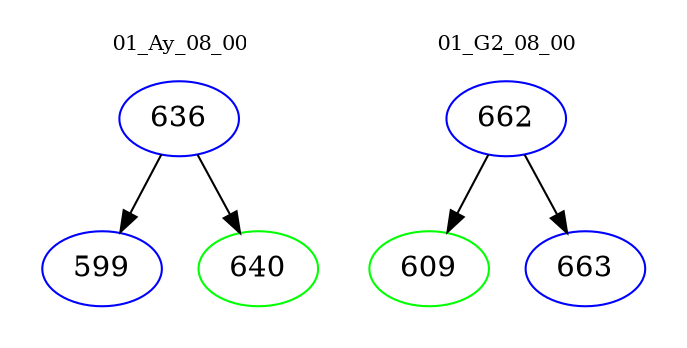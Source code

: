 digraph{
subgraph cluster_0 {
color = white
label = "01_Ay_08_00";
fontsize=10;
T0_636 [label="636", color="blue"]
T0_636 -> T0_599 [color="black"]
T0_599 [label="599", color="blue"]
T0_636 -> T0_640 [color="black"]
T0_640 [label="640", color="green"]
}
subgraph cluster_1 {
color = white
label = "01_G2_08_00";
fontsize=10;
T1_662 [label="662", color="blue"]
T1_662 -> T1_609 [color="black"]
T1_609 [label="609", color="green"]
T1_662 -> T1_663 [color="black"]
T1_663 [label="663", color="blue"]
}
}
